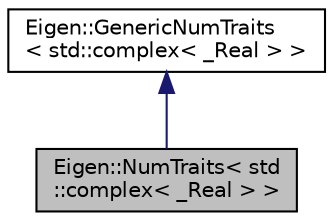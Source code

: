 digraph "Eigen::NumTraits&lt; std::complex&lt; _Real &gt; &gt;"
{
  edge [fontname="Helvetica",fontsize="10",labelfontname="Helvetica",labelfontsize="10"];
  node [fontname="Helvetica",fontsize="10",shape=record];
  Node1 [label="Eigen::NumTraits\< std\l::complex\< _Real \> \>",height=0.2,width=0.4,color="black", fillcolor="grey75", style="filled" fontcolor="black"];
  Node2 -> Node1 [dir="back",color="midnightblue",fontsize="10",style="solid",fontname="Helvetica"];
  Node2 [label="Eigen::GenericNumTraits\l\< std::complex\< _Real \> \>",height=0.2,width=0.4,color="black", fillcolor="white", style="filled",URL="$structEigen_1_1GenericNumTraits.html"];
}
